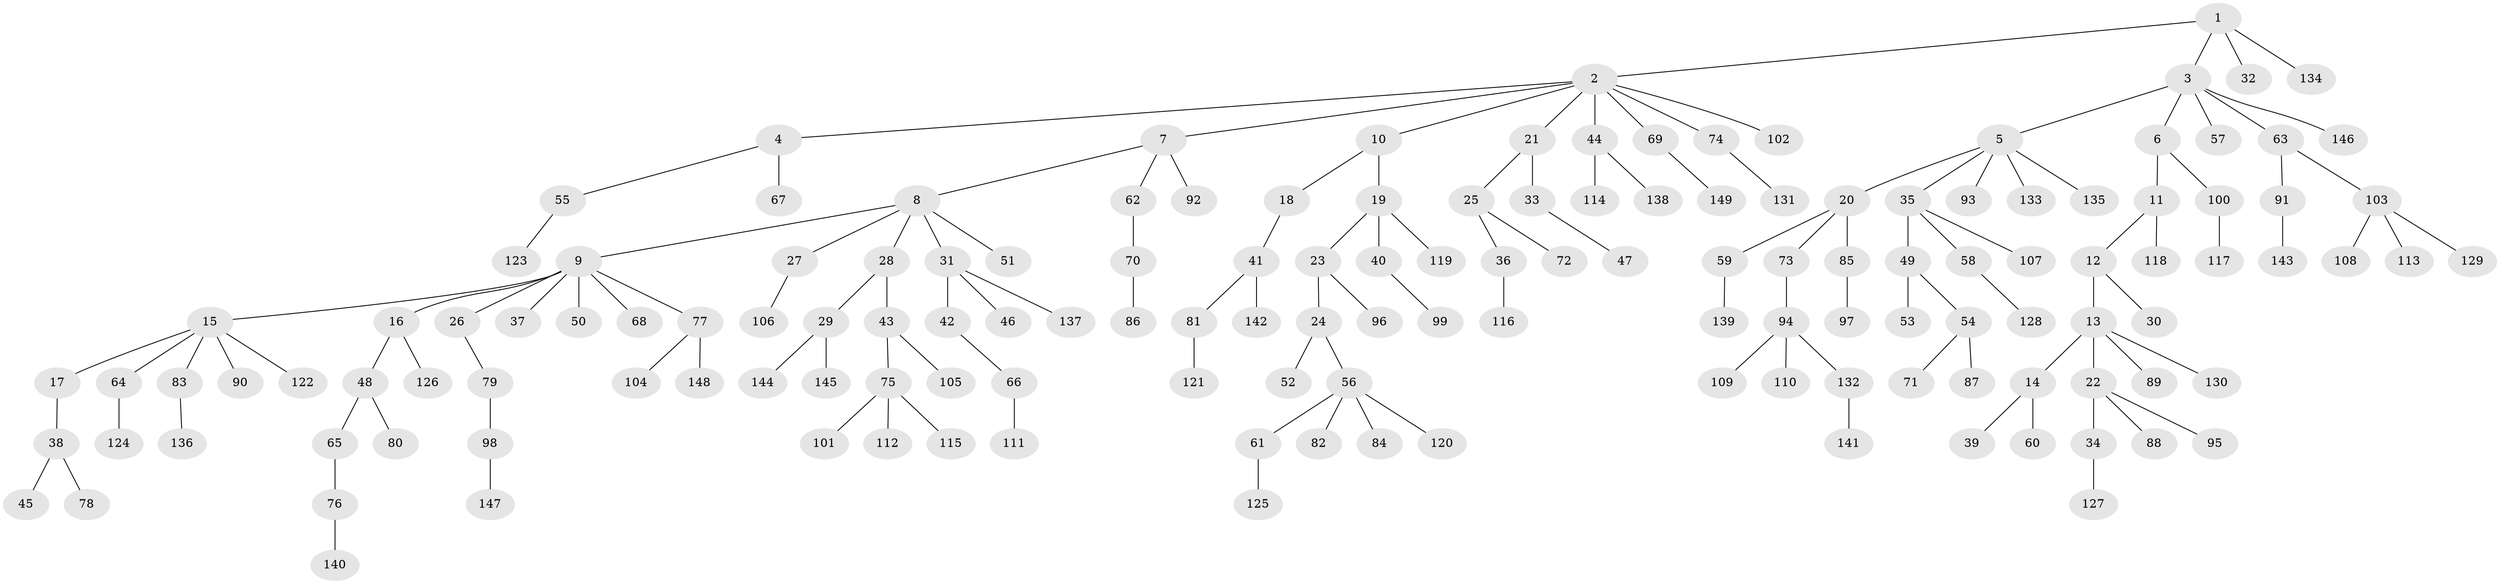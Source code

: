 // coarse degree distribution, {3: 0.15555555555555556, 1: 0.5, 7: 0.011111111111111112, 5: 0.044444444444444446, 2: 0.24444444444444444, 4: 0.03333333333333333, 8: 0.011111111111111112}
// Generated by graph-tools (version 1.1) at 2025/37/03/04/25 23:37:18]
// undirected, 149 vertices, 148 edges
graph export_dot {
  node [color=gray90,style=filled];
  1;
  2;
  3;
  4;
  5;
  6;
  7;
  8;
  9;
  10;
  11;
  12;
  13;
  14;
  15;
  16;
  17;
  18;
  19;
  20;
  21;
  22;
  23;
  24;
  25;
  26;
  27;
  28;
  29;
  30;
  31;
  32;
  33;
  34;
  35;
  36;
  37;
  38;
  39;
  40;
  41;
  42;
  43;
  44;
  45;
  46;
  47;
  48;
  49;
  50;
  51;
  52;
  53;
  54;
  55;
  56;
  57;
  58;
  59;
  60;
  61;
  62;
  63;
  64;
  65;
  66;
  67;
  68;
  69;
  70;
  71;
  72;
  73;
  74;
  75;
  76;
  77;
  78;
  79;
  80;
  81;
  82;
  83;
  84;
  85;
  86;
  87;
  88;
  89;
  90;
  91;
  92;
  93;
  94;
  95;
  96;
  97;
  98;
  99;
  100;
  101;
  102;
  103;
  104;
  105;
  106;
  107;
  108;
  109;
  110;
  111;
  112;
  113;
  114;
  115;
  116;
  117;
  118;
  119;
  120;
  121;
  122;
  123;
  124;
  125;
  126;
  127;
  128;
  129;
  130;
  131;
  132;
  133;
  134;
  135;
  136;
  137;
  138;
  139;
  140;
  141;
  142;
  143;
  144;
  145;
  146;
  147;
  148;
  149;
  1 -- 2;
  1 -- 3;
  1 -- 32;
  1 -- 134;
  2 -- 4;
  2 -- 7;
  2 -- 10;
  2 -- 21;
  2 -- 44;
  2 -- 69;
  2 -- 74;
  2 -- 102;
  3 -- 5;
  3 -- 6;
  3 -- 57;
  3 -- 63;
  3 -- 146;
  4 -- 55;
  4 -- 67;
  5 -- 20;
  5 -- 35;
  5 -- 93;
  5 -- 133;
  5 -- 135;
  6 -- 11;
  6 -- 100;
  7 -- 8;
  7 -- 62;
  7 -- 92;
  8 -- 9;
  8 -- 27;
  8 -- 28;
  8 -- 31;
  8 -- 51;
  9 -- 15;
  9 -- 16;
  9 -- 26;
  9 -- 37;
  9 -- 50;
  9 -- 68;
  9 -- 77;
  10 -- 18;
  10 -- 19;
  11 -- 12;
  11 -- 118;
  12 -- 13;
  12 -- 30;
  13 -- 14;
  13 -- 22;
  13 -- 89;
  13 -- 130;
  14 -- 39;
  14 -- 60;
  15 -- 17;
  15 -- 64;
  15 -- 83;
  15 -- 90;
  15 -- 122;
  16 -- 48;
  16 -- 126;
  17 -- 38;
  18 -- 41;
  19 -- 23;
  19 -- 40;
  19 -- 119;
  20 -- 59;
  20 -- 73;
  20 -- 85;
  21 -- 25;
  21 -- 33;
  22 -- 34;
  22 -- 88;
  22 -- 95;
  23 -- 24;
  23 -- 96;
  24 -- 52;
  24 -- 56;
  25 -- 36;
  25 -- 72;
  26 -- 79;
  27 -- 106;
  28 -- 29;
  28 -- 43;
  29 -- 144;
  29 -- 145;
  31 -- 42;
  31 -- 46;
  31 -- 137;
  33 -- 47;
  34 -- 127;
  35 -- 49;
  35 -- 58;
  35 -- 107;
  36 -- 116;
  38 -- 45;
  38 -- 78;
  40 -- 99;
  41 -- 81;
  41 -- 142;
  42 -- 66;
  43 -- 75;
  43 -- 105;
  44 -- 114;
  44 -- 138;
  48 -- 65;
  48 -- 80;
  49 -- 53;
  49 -- 54;
  54 -- 71;
  54 -- 87;
  55 -- 123;
  56 -- 61;
  56 -- 82;
  56 -- 84;
  56 -- 120;
  58 -- 128;
  59 -- 139;
  61 -- 125;
  62 -- 70;
  63 -- 91;
  63 -- 103;
  64 -- 124;
  65 -- 76;
  66 -- 111;
  69 -- 149;
  70 -- 86;
  73 -- 94;
  74 -- 131;
  75 -- 101;
  75 -- 112;
  75 -- 115;
  76 -- 140;
  77 -- 104;
  77 -- 148;
  79 -- 98;
  81 -- 121;
  83 -- 136;
  85 -- 97;
  91 -- 143;
  94 -- 109;
  94 -- 110;
  94 -- 132;
  98 -- 147;
  100 -- 117;
  103 -- 108;
  103 -- 113;
  103 -- 129;
  132 -- 141;
}
